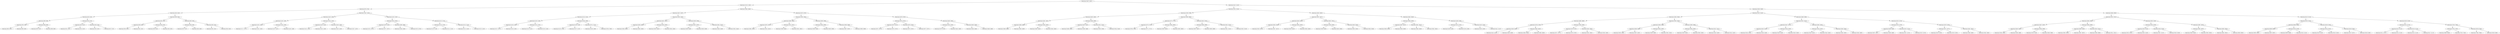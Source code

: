 digraph G{
1237282951 [label="Node{data=[3487, 3487]}"]
1237282951 -> 238478763
238478763 [label="Node{data=[2126, 2126]}"]
238478763 -> 594898448
594898448 [label="Node{data=[874, 874]}"]
594898448 -> 1711346148
1711346148 [label="Node{data=[818, 818]}"]
1711346148 -> 1418231531
1418231531 [label="Node{data=[810, 810]}"]
1418231531 -> 1839911532
1839911532 [label="Node{data=[806, 806]}"]
1839911532 -> 1697068071
1697068071 [label="Node{data=[785, 785]}"]
1697068071 -> 189241174
189241174 [label="Node{data=[691, 691]}"]
1697068071 -> 472895475
472895475 [label="Node{data=[805, 805]}"]
1839911532 -> 657278888
657278888 [label="Node{data=[808, 808]}"]
657278888 -> 2071447910
2071447910 [label="Node{data=[807, 807]}"]
657278888 -> 1287457913
1287457913 [label="Node{data=[809, 809]}"]
1418231531 -> 781128266
781128266 [label="Node{data=[814, 814]}"]
781128266 -> 1674711092
1674711092 [label="Node{data=[812, 812]}"]
1674711092 -> 648792529
648792529 [label="Node{data=[811, 811]}"]
1674711092 -> 38913977
38913977 [label="Node{data=[813, 813]}"]
781128266 -> 1419413755
1419413755 [label="Node{data=[816, 816]}"]
1419413755 -> 666526188
666526188 [label="Node{data=[815, 815]}"]
1419413755 -> 1604829579
1604829579 [label="Node{data=[817, 817]}"]
1711346148 -> 1405598153
1405598153 [label="Node{data=[826, 826]}"]
1405598153 -> 1402613274
1402613274 [label="Node{data=[822, 822]}"]
1402613274 -> 668700804
668700804 [label="Node{data=[820, 820]}"]
668700804 -> 1183954541
1183954541 [label="Node{data=[819, 819]}"]
668700804 -> 678839943
678839943 [label="Node{data=[821, 821]}"]
1402613274 -> 706627437
706627437 [label="Node{data=[824, 824]}"]
706627437 -> 1362799898
1362799898 [label="Node{data=[823, 823]}"]
706627437 -> 450059150
450059150 [label="Node{data=[825, 825]}"]
1405598153 -> 9139245
9139245 [label="Node{data=[830, 830]}"]
9139245 -> 1484156542
1484156542 [label="Node{data=[828, 828]}"]
1484156542 -> 1554008599
1554008599 [label="Node{data=[827, 827]}"]
1484156542 -> 1555002662
1555002662 [label="Node{data=[829, 829]}"]
9139245 -> 123623554
123623554 [label="Node{data=[832, 832]}"]
123623554 -> 1823523721
1823523721 [label="Node{data=[831, 831]}"]
123623554 -> 849272058
849272058 [label="Node{data=[833, 833]}"]
594898448 -> 356489674
356489674 [label="Node{data=[1442, 1442]}"]
356489674 -> 1615878567
1615878567 [label="Node{data=[1430, 1430]}"]
1615878567 -> 177631919
177631919 [label="Node{data=[1426, 1426]}"]
177631919 -> 1311442443
1311442443 [label="Node{data=[1324, 1324]}"]
1311442443 -> 666052557
666052557 [label="Node{data=[1117, 1117]}"]
1311442443 -> 1171050493
1171050493 [label="Node{data=[1332, 1332]}"]
177631919 -> 2088160993
2088160993 [label="Node{data=[1428, 1428]}"]
2088160993 -> 1794872378
1794872378 [label="Node{data=[1427, 1427]}"]
2088160993 -> 1414028263
1414028263 [label="Node{data=[1429, 1429]}"]
1615878567 -> 2010695092
2010695092 [label="Node{data=[1434, 1434]}"]
2010695092 -> 1033047144
1033047144 [label="Node{data=[1432, 1432]}"]
1033047144 -> 192877988
192877988 [label="Node{data=[1431, 1431]}"]
1033047144 -> 503246927
503246927 [label="Node{data=[1433, 1433]}"]
2010695092 -> 750416673
750416673 [label="Node{data=[1436, 1436]}"]
750416673 -> 166709906
166709906 [label="Node{data=[1435, 1435]}"]
750416673 -> 2051947582
2051947582 [label="Node{data=[1437, 1437]}"]
356489674 -> 274257840
274257840 [label="Node{data=[2105, 2105]}"]
274257840 -> 1870962145
1870962145 [label="Node{data=[2023, 2023]}"]
1870962145 -> 415789529
415789529 [label="Node{data=[1976, 1976]}"]
415789529 -> 334233906
334233906 [label="Node{data=[1472, 1472]}"]
415789529 -> 1163899304
1163899304 [label="Node{data=[1977, 1977]}"]
1870962145 -> 243222391
243222391 [label="Node{data=[2066, 2066]}"]
243222391 -> 1440922072
1440922072 [label="Node{data=[2048, 2048]}"]
243222391 -> 645191623
645191623 [label="Node{data=[2074, 2074]}"]
274257840 -> 505339984
505339984 [label="Node{data=[2122, 2122]}"]
505339984 -> 1789810715
1789810715 [label="Node{data=[2120, 2120]}"]
1789810715 -> 708972783
708972783 [label="Node{data=[2119, 2119]}"]
1789810715 -> 713568399
713568399 [label="Node{data=[2121, 2121]}"]
505339984 -> 1132284398
1132284398 [label="Node{data=[2124, 2124]}"]
1132284398 -> 1535885082
1535885082 [label="Node{data=[2123, 2123]}"]
1132284398 -> 1634998764
1634998764 [label="Node{data=[2125, 2125]}"]
238478763 -> 169038085
169038085 [label="Node{data=[2846, 2846]}"]
169038085 -> 587750288
587750288 [label="Node{data=[2827, 2827]}"]
587750288 -> 628966276
628966276 [label="Node{data=[2134, 2134]}"]
628966276 -> 1678214590
1678214590 [label="Node{data=[2130, 2130]}"]
1678214590 -> 1946975042
1946975042 [label="Node{data=[2128, 2128]}"]
1946975042 -> 364477064
364477064 [label="Node{data=[2127, 2127]}"]
1946975042 -> 1511488216
1511488216 [label="Node{data=[2129, 2129]}"]
1678214590 -> 48578129
48578129 [label="Node{data=[2132, 2132]}"]
48578129 -> 354714404
354714404 [label="Node{data=[2131, 2131]}"]
48578129 -> 1268241970
1268241970 [label="Node{data=[2133, 2133]}"]
628966276 -> 708293666
708293666 [label="Node{data=[2168, 2168]}"]
708293666 -> 17498243
17498243 [label="Node{data=[2136, 2136]}"]
17498243 -> 805801509
805801509 [label="Node{data=[2135, 2135]}"]
17498243 -> 1163196497
1163196497 [label="Node{data=[2137, 2137]}"]
708293666 -> 1389744765
1389744765 [label="Node{data=[2751, 2751]}"]
1389744765 -> 184803260
184803260 [label="Node{data=[2199, 2199]}"]
1389744765 -> 133762655
133762655 [label="Node{data=[2780, 2780]}"]
587750288 -> 1695414401
1695414401 [label="Node{data=[2835, 2835]}"]
1695414401 -> 423073895
423073895 [label="Node{data=[2831, 2831]}"]
423073895 -> 215763650
215763650 [label="Node{data=[2829, 2829]}"]
215763650 -> 1125656304
1125656304 [label="Node{data=[2828, 2828]}"]
215763650 -> 1230702562
1230702562 [label="Node{data=[2830, 2830]}"]
423073895 -> 1821006350
1821006350 [label="Node{data=[2833, 2833]}"]
1821006350 -> 40797959
40797959 [label="Node{data=[2832, 2832]}"]
1821006350 -> 4394524
4394524 [label="Node{data=[2834, 2834]}"]
1695414401 -> 297172449
297172449 [label="Node{data=[2839, 2839]}"]
297172449 -> 802299891
802299891 [label="Node{data=[2837, 2837]}"]
802299891 -> 1509090225
1509090225 [label="Node{data=[2836, 2836]}"]
802299891 -> 1104749949
1104749949 [label="Node{data=[2838, 2838]}"]
297172449 -> 1671565778
1671565778 [label="Node{data=[2841, 2841]}"]
1671565778 -> 1555081170
1555081170 [label="Node{data=[2840, 2840]}"]
1671565778 -> 303118494
303118494 [label="Node{data=[2842, 2842]}"]
169038085 -> 451614060
451614060 [label="Node{data=[3070, 3070]}"]
451614060 -> 1765059426
1765059426 [label="Node{data=[3062, 3062]}"]
1765059426 -> 820191137
820191137 [label="Node{data=[2960, 2960]}"]
820191137 -> 724370667
724370667 [label="Node{data=[2870, 2870]}"]
724370667 -> 1773089943
1773089943 [label="Node{data=[2862, 2862]}"]
724370667 -> 621608315
621608315 [label="Node{data=[2913, 2913]}"]
820191137 -> 221966444
221966444 [label="Node{data=[3021, 3021]}"]
221966444 -> 1316202364
1316202364 [label="Node{data=[2994, 2994]}"]
221966444 -> 1592273321
1592273321 [label="Node{data=[3061, 3061]}"]
1765059426 -> 474869802
474869802 [label="Node{data=[3066, 3066]}"]
474869802 -> 1177471583
1177471583 [label="Node{data=[3064, 3064]}"]
1177471583 -> 364236193
364236193 [label="Node{data=[3063, 3063]}"]
1177471583 -> 177150943
177150943 [label="Node{data=[3065, 3065]}"]
474869802 -> 2041607684
2041607684 [label="Node{data=[3068, 3068]}"]
2041607684 -> 1241261919
1241261919 [label="Node{data=[3067, 3067]}"]
2041607684 -> 1914643204
1914643204 [label="Node{data=[3069, 3069]}"]
451614060 -> 3968891
3968891 [label="Node{data=[3078, 3078]}"]
3968891 -> 2051459374
2051459374 [label="Node{data=[3074, 3074]}"]
2051459374 -> 1386794982
1386794982 [label="Node{data=[3072, 3072]}"]
1386794982 -> 1503973812
1503973812 [label="Node{data=[3071, 3071]}"]
1386794982 -> 1032313516
1032313516 [label="Node{data=[3073, 3073]}"]
2051459374 -> 1900313483
1900313483 [label="Node{data=[3076, 3076]}"]
1900313483 -> 1694981562
1694981562 [label="Node{data=[3075, 3075]}"]
1900313483 -> 449911263
449911263 [label="Node{data=[3077, 3077]}"]
3968891 -> 419492499
419492499 [label="Node{data=[3483, 3483]}"]
419492499 -> 1271552539
1271552539 [label="Node{data=[3420, 3420]}"]
1271552539 -> 352265301
352265301 [label="Node{data=[3079, 3079]}"]
1271552539 -> 108189940
108189940 [label="Node{data=[3482, 3482]}"]
419492499 -> 410531523
410531523 [label="Node{data=[3485, 3485]}"]
410531523 -> 33271125
33271125 [label="Node{data=[3484, 3484]}"]
410531523 -> 1825303731
1825303731 [label="Node{data=[3486, 3486]}"]
1237282951 -> 2087595174
2087595174 [label="Node{data=[4412, 4412]}"]
2087595174 -> 628736966
628736966 [label="Node{data=[3814, 3814]}"]
628736966 -> 2041856825
2041856825 [label="Node{data=[3768, 3768]}"]
2041856825 -> 1244235464
1244235464 [label="Node{data=[3495, 3495]}"]
1244235464 -> 1194297399
1194297399 [label="Node{data=[3491, 3491]}"]
1194297399 -> 740492519
740492519 [label="Node{data=[3489, 3489]}"]
740492519 -> 2010462161
2010462161 [label="Node{data=[3488, 3488]}"]
740492519 -> 1900867621
1900867621 [label="Node{data=[3490, 3490]}"]
1194297399 -> 1251581963
1251581963 [label="Node{data=[3493, 3493]}"]
1251581963 -> 2116649347
2116649347 [label="Node{data=[3492, 3492]}"]
1251581963 -> 538729000
538729000 [label="Node{data=[3494, 3494]}"]
1244235464 -> 919030742
919030742 [label="Node{data=[3499, 3499]}"]
919030742 -> 827927805
827927805 [label="Node{data=[3497, 3497]}"]
827927805 -> 55482060
55482060 [label="Node{data=[3496, 3496]}"]
827927805 -> 1094795671
1094795671 [label="Node{data=[3498, 3498]}"]
919030742 -> 1305754514
1305754514 [label="Node{data=[3531, 3531]}"]
1305754514 -> 890427409
890427409 [label="Node{data=[3500, 3500]}"]
1305754514 -> 1117638793
1117638793 [label="Node{data=[3544, 3544]}"]
2041856825 -> 152792244
152792244 [label="Node{data=[3806, 3806]}"]
152792244 -> 1702878894
1702878894 [label="Node{data=[3775, 3775]}"]
1702878894 -> 1175339072
1175339072 [label="Node{data=[3770, 3770]}"]
1175339072 -> 1790691728
1790691728 [label="Node{data=[3769, 3769]}"]
1175339072 -> 949446335
949446335 [label="Node{data=[3771, 3771]}"]
1702878894 -> 587617709
587617709 [label="Node{data=[3804, 3804]}"]
587617709 -> 389942733
389942733 [label="Node{data=[3803, 3803]}"]
587617709 -> 603824627
603824627 [label="Node{data=[3805, 3805]}"]
152792244 -> 542935469
542935469 [label="Node{data=[3810, 3810]}"]
542935469 -> 828771126
828771126 [label="Node{data=[3808, 3808]}"]
828771126 -> 1448163506
1448163506 [label="Node{data=[3807, 3807]}"]
828771126 -> 418249138
418249138 [label="Node{data=[3809, 3809]}"]
542935469 -> 1555565283
1555565283 [label="Node{data=[3812, 3812]}"]
1555565283 -> 1569097209
1569097209 [label="Node{data=[3811, 3811]}"]
1555565283 -> 47034963
47034963 [label="Node{data=[3813, 3813]}"]
628736966 -> 1973087185
1973087185 [label="Node{data=[3835, 3835]}"]
1973087185 -> 1776879763
1776879763 [label="Node{data=[3827, 3827]}"]
1776879763 -> 2744602
2744602 [label="Node{data=[3818, 3818]}"]
2744602 -> 1872335974
1872335974 [label="Node{data=[3816, 3816]}"]
1872335974 -> 1300180519
1300180519 [label="Node{data=[3815, 3815]}"]
1872335974 -> 1827867275
1827867275 [label="Node{data=[3817, 3817]}"]
2744602 -> 597493566
597493566 [label="Node{data=[3820, 3820]}"]
597493566 -> 8686991
8686991 [label="Node{data=[3819, 3819]}"]
597493566 -> 884901294
884901294 [label="Node{data=[3826, 3826]}"]
1776879763 -> 1080911584
1080911584 [label="Node{data=[3831, 3831]}"]
1080911584 -> 193080612
193080612 [label="Node{data=[3829, 3829]}"]
193080612 -> 802038062
802038062 [label="Node{data=[3828, 3828]}"]
193080612 -> 1864188556
1864188556 [label="Node{data=[3830, 3830]}"]
1080911584 -> 1156346857
1156346857 [label="Node{data=[3833, 3833]}"]
1156346857 -> 1587383645
1587383645 [label="Node{data=[3832, 3832]}"]
1156346857 -> 266481
266481 [label="Node{data=[3834, 3834]}"]
1973087185 -> 92814175
92814175 [label="Node{data=[3843, 3843]}"]
92814175 -> 576480060
576480060 [label="Node{data=[3839, 3839]}"]
576480060 -> 270136655
270136655 [label="Node{data=[3837, 3837]}"]
270136655 -> 817560613
817560613 [label="Node{data=[3836, 3836]}"]
270136655 -> 1949072302
1949072302 [label="Node{data=[3838, 3838]}"]
576480060 -> 900248468
900248468 [label="Node{data=[3841, 3841]}"]
900248468 -> 1782881251
1782881251 [label="Node{data=[3840, 3840]}"]
900248468 -> 225970522
225970522 [label="Node{data=[3842, 3842]}"]
92814175 -> 446620240
446620240 [label="Node{data=[4198, 4198]}"]
446620240 -> 1784338052
1784338052 [label="Node{data=[4125, 4125]}"]
1784338052 -> 605012911
605012911 [label="Node{data=[4106, 4106]}"]
1784338052 -> 1768963245
1768963245 [label="Node{data=[4158, 4158]}"]
446620240 -> 76664753
76664753 [label="Node{data=[4220, 4220]}"]
76664753 -> 952354641
952354641 [label="Node{data=[4203, 4203]}"]
76664753 -> 1644915037
1644915037 [label="Node{data=[4411, 4411]}"]
2087595174 -> 183940325
183940325 [label="Node{data=[5483, 5483]}"]
183940325 -> 1052237
1052237 [label="Node{data=[5423, 5423]}"]
1052237 -> 651143249
651143249 [label="Node{data=[5384, 5384]}"]
651143249 -> 523730004
523730004 [label="Node{data=[4989, 4989]}"]
523730004 -> 542749387
542749387 [label="Node{data=[4736, 4736]}"]
542749387 -> 540783339
540783339 [label="Node{data=[4438, 4438]}"]
540783339 -> 2070748061
2070748061 [label="Node{data=[4413, 4413]}"]
540783339 -> 1595673976
1595673976 [label="Node{data=[4458, 4458]}"]
542749387 -> 842933178
842933178 [label="Node{data=[4945, 4945]}"]
842933178 -> 1332704252
1332704252 [label="Node{data=[4940, 4940]}"]
842933178 -> 1548564607
1548564607 [label="Node{data=[4963, 4963]}"]
523730004 -> 1669699907
1669699907 [label="Node{data=[5380, 5380]}"]
1669699907 -> 551896442
551896442 [label="Node{data=[5378, 5378]}"]
551896442 -> 337715721
337715721 [label="Node{data=[5377, 5377]}"]
551896442 -> 555380274
555380274 [label="Node{data=[5379, 5379]}"]
1669699907 -> 1847243987
1847243987 [label="Node{data=[5382, 5382]}"]
1847243987 -> 1692332799
1692332799 [label="Node{data=[5381, 5381]}"]
1847243987 -> 2045949191
2045949191 [label="Node{data=[5383, 5383]}"]
651143249 -> 199966709
199966709 [label="Node{data=[5392, 5392]}"]
199966709 -> 812433015
812433015 [label="Node{data=[5388, 5388]}"]
812433015 -> 590801807
590801807 [label="Node{data=[5386, 5386]}"]
590801807 -> 1325410403
1325410403 [label="Node{data=[5385, 5385]}"]
590801807 -> 499561185
499561185 [label="Node{data=[5387, 5387]}"]
812433015 -> 1217144872
1217144872 [label="Node{data=[5390, 5390]}"]
1217144872 -> 1559414821
1559414821 [label="Node{data=[5389, 5389]}"]
1217144872 -> 310354152
310354152 [label="Node{data=[5391, 5391]}"]
199966709 -> 973490684
973490684 [label="Node{data=[5396, 5396]}"]
973490684 -> 325250044
325250044 [label="Node{data=[5394, 5394]}"]
325250044 -> 1503373909
1503373909 [label="Node{data=[5393, 5393]}"]
325250044 -> 906766702
906766702 [label="Node{data=[5395, 5395]}"]
973490684 -> 1045286906
1045286906 [label="Node{data=[5421, 5421]}"]
1045286906 -> 989134532
989134532 [label="Node{data=[5420, 5420]}"]
1045286906 -> 1043931853
1043931853 [label="Node{data=[5422, 5422]}"]
1052237 -> 1764305725
1764305725 [label="Node{data=[5466, 5466]}"]
1764305725 -> 961223677
961223677 [label="Node{data=[5431, 5431]}"]
961223677 -> 609538254
609538254 [label="Node{data=[5427, 5427]}"]
609538254 -> 1393336771
1393336771 [label="Node{data=[5425, 5425]}"]
1393336771 -> 1943799900
1943799900 [label="Node{data=[5424, 5424]}"]
1393336771 -> 313090345
313090345 [label="Node{data=[5426, 5426]}"]
609538254 -> 276365586
276365586 [label="Node{data=[5429, 5429]}"]
276365586 -> 651012199
651012199 [label="Node{data=[5428, 5428]}"]
276365586 -> 901831178
901831178 [label="Node{data=[5430, 5430]}"]
961223677 -> 1824081330
1824081330 [label="Node{data=[5462, 5462]}"]
1824081330 -> 881895590
881895590 [label="Node{data=[5433, 5433]}"]
881895590 -> 2136322243
2136322243 [label="Node{data=[5432, 5432]}"]
881895590 -> 1291199913
1291199913 [label="Node{data=[5445, 5445]}"]
1824081330 -> 1791262032
1791262032 [label="Node{data=[5464, 5464]}"]
1791262032 -> 1537228086
1537228086 [label="Node{data=[5463, 5463]}"]
1791262032 -> 161570089
161570089 [label="Node{data=[5465, 5465]}"]
1764305725 -> 1946675929
1946675929 [label="Node{data=[5474, 5474]}"]
1946675929 -> 1029715956
1029715956 [label="Node{data=[5470, 5470]}"]
1029715956 -> 1744041187
1744041187 [label="Node{data=[5468, 5468]}"]
1744041187 -> 1689826593
1689826593 [label="Node{data=[5467, 5467]}"]
1744041187 -> 799201869
799201869 [label="Node{data=[5469, 5469]}"]
1029715956 -> 323061722
323061722 [label="Node{data=[5472, 5472]}"]
323061722 -> 1802317245
1802317245 [label="Node{data=[5471, 5471]}"]
323061722 -> 1247648844
1247648844 [label="Node{data=[5473, 5473]}"]
1946675929 -> 1939097592
1939097592 [label="Node{data=[5479, 5479]}"]
1939097592 -> 1819566343
1819566343 [label="Node{data=[5477, 5477]}"]
1819566343 -> 1861663217
1861663217 [label="Node{data=[5476, 5476]}"]
1819566343 -> 1215297439
1215297439 [label="Node{data=[5478, 5478]}"]
1939097592 -> 420860653
420860653 [label="Node{data=[5481, 5481]}"]
420860653 -> 1445389457
1445389457 [label="Node{data=[5480, 5480]}"]
420860653 -> 231011989
231011989 [label="Node{data=[5482, 5482]}"]
183940325 -> 975186877
975186877 [label="Node{data=[6094, 6094]}"]
975186877 -> 227873966
227873966 [label="Node{data=[5612, 5612]}"]
227873966 -> 1819704289
1819704289 [label="Node{data=[5604, 5604]}"]
1819704289 -> 1177307300
1177307300 [label="Node{data=[5487, 5487]}"]
1177307300 -> 2104159775
2104159775 [label="Node{data=[5485, 5485]}"]
2104159775 -> 1493149048
1493149048 [label="Node{data=[5484, 5484]}"]
2104159775 -> 118060277
118060277 [label="Node{data=[5486, 5486]}"]
1177307300 -> 600077784
600077784 [label="Node{data=[5568, 5568]}"]
600077784 -> 158625193
158625193 [label="Node{data=[5554, 5554]}"]
600077784 -> 738581914
738581914 [label="Node{data=[5589, 5589]}"]
1819704289 -> 1625799219
1625799219 [label="Node{data=[5608, 5608]}"]
1625799219 -> 1611495746
1611495746 [label="Node{data=[5606, 5606]}"]
1611495746 -> 1253984719
1253984719 [label="Node{data=[5605, 5605]}"]
1611495746 -> 1221964815
1221964815 [label="Node{data=[5607, 5607]}"]
1625799219 -> 356428036
356428036 [label="Node{data=[5610, 5610]}"]
356428036 -> 519181704
519181704 [label="Node{data=[5609, 5609]}"]
356428036 -> 641386408
641386408 [label="Node{data=[5611, 5611]}"]
227873966 -> 1135241900
1135241900 [label="Node{data=[5620, 5620]}"]
1135241900 -> 599563604
599563604 [label="Node{data=[5616, 5616]}"]
599563604 -> 770478846
770478846 [label="Node{data=[5614, 5614]}"]
770478846 -> 1570445164
1570445164 [label="Node{data=[5613, 5613]}"]
770478846 -> 1299507577
1299507577 [label="Node{data=[5615, 5615]}"]
599563604 -> 182815678
182815678 [label="Node{data=[5618, 5618]}"]
182815678 -> 1138197374
1138197374 [label="Node{data=[5617, 5617]}"]
182815678 -> 1181928479
1181928479 [label="Node{data=[5619, 5619]}"]
1135241900 -> 749197961
749197961 [label="Node{data=[5967, 5967]}"]
749197961 -> 179899608
179899608 [label="Node{data=[5897, 5897]}"]
179899608 -> 1963635330
1963635330 [label="Node{data=[5843, 5843]}"]
179899608 -> 633903624
633903624 [label="Node{data=[5955, 5955]}"]
749197961 -> 925462442
925462442 [label="Node{data=[6092, 6092]}"]
925462442 -> 1966373467
1966373467 [label="Node{data=[6091, 6091]}"]
925462442 -> 1435130077
1435130077 [label="Node{data=[6093, 6093]}"]
975186877 -> 879984830
879984830 [label="Node{data=[6110, 6110]}"]
879984830 -> 1213984165
1213984165 [label="Node{data=[6102, 6102]}"]
1213984165 -> 518758487
518758487 [label="Node{data=[6098, 6098]}"]
518758487 -> 421552103
421552103 [label="Node{data=[6096, 6096]}"]
421552103 -> 838748685
838748685 [label="Node{data=[6095, 6095]}"]
421552103 -> 643809106
643809106 [label="Node{data=[6097, 6097]}"]
518758487 -> 1710578390
1710578390 [label="Node{data=[6100, 6100]}"]
1710578390 -> 2125594344
2125594344 [label="Node{data=[6099, 6099]}"]
1710578390 -> 1037860113
1037860113 [label="Node{data=[6101, 6101]}"]
1213984165 -> 1713561815
1713561815 [label="Node{data=[6106, 6106]}"]
1713561815 -> 692991279
692991279 [label="Node{data=[6104, 6104]}"]
692991279 -> 1492768848
1492768848 [label="Node{data=[6103, 6103]}"]
692991279 -> 110301867
110301867 [label="Node{data=[6105, 6105]}"]
1713561815 -> 2001104630
2001104630 [label="Node{data=[6108, 6108]}"]
2001104630 -> 796514940
796514940 [label="Node{data=[6107, 6107]}"]
2001104630 -> 970243227
970243227 [label="Node{data=[6109, 6109]}"]
879984830 -> 659351360
659351360 [label="Node{data=[6150, 6150]}"]
659351360 -> 1673071745
1673071745 [label="Node{data=[6114, 6114]}"]
1673071745 -> 49447088
49447088 [label="Node{data=[6112, 6112]}"]
49447088 -> 517919761
517919761 [label="Node{data=[6111, 6111]}"]
49447088 -> 1592280685
1592280685 [label="Node{data=[6113, 6113]}"]
1673071745 -> 1964938293
1964938293 [label="Node{data=[6116, 6116]}"]
1964938293 -> 1669295398
1669295398 [label="Node{data=[6115, 6115]}"]
1964938293 -> 199840516
199840516 [label="Node{data=[6117, 6117]}"]
659351360 -> 388933434
388933434 [label="Node{data=[7546, 7546]}"]
388933434 -> 370157270
370157270 [label="Node{data=[7505, 7505]}"]
370157270 -> 236879727
236879727 [label="Node{data=[6664, 6664]}"]
370157270 -> 1328442587
1328442587 [label="Node{data=[7545, 7545]}"]
388933434 -> 760943987
760943987 [label="Node{data=[8746, 8746]}"]
760943987 -> 980070552
980070552 [label="Node{data=[7984, 7984]}"]
760943987 -> 1207059901
1207059901 [label="Node{data=[9198, 9198]}"]
}